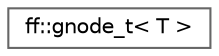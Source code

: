 digraph "类继承关系图"
{
 // LATEX_PDF_SIZE
  bgcolor="transparent";
  edge [fontname=Helvetica,fontsize=10,labelfontname=Helvetica,labelfontsize=10];
  node [fontname=Helvetica,fontsize=10,shape=box,height=0.2,width=0.4];
  rankdir="LR";
  Node0 [id="Node000000",label="ff::gnode_t\< T \>",height=0.2,width=0.4,color="grey40", fillcolor="white", style="filled",URL="$classff_1_1gnode__t.html",tooltip=" "];
}
